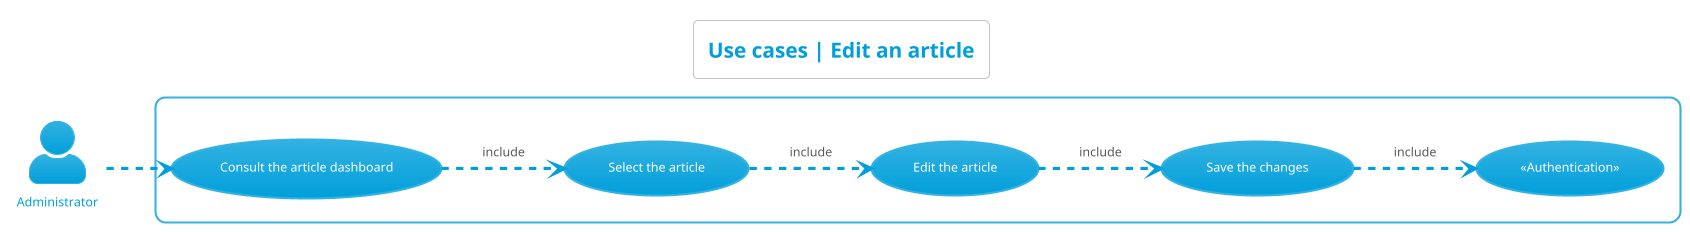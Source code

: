 @startuml use_cases__edit_article
left to right direction
skinparam actorStyle Awesome
!theme bluegray
skinparam backgroundcolor White

'Titre'
title Use cases | Edit an article

'Acteur'
actor "Administrator" as Administrateur

'Rectangle'
rectangle {
    'Authentification'
    "«Authentication»" as (Authentification)

    'Administrateur'
    "Consult the article dashboard" as (ConsulterTDBArticles)
    "Select the article" as (SelectionnerArticle)
    "Edit the article" as (ModifierArticle)
    "Save the changes" as (EnregistrerModifications)

    'Déroulement'
    :Administrateur: -.> (ConsulterTDBArticles)
    (ConsulterTDBArticles) -.> (SelectionnerArticle) : include
    (SelectionnerArticle) -.> (ModifierArticle) : include
    (ModifierArticle) -.> (EnregistrerModifications) : include
    (EnregistrerModifications) -.> (Authentification) : include
}
@enduml